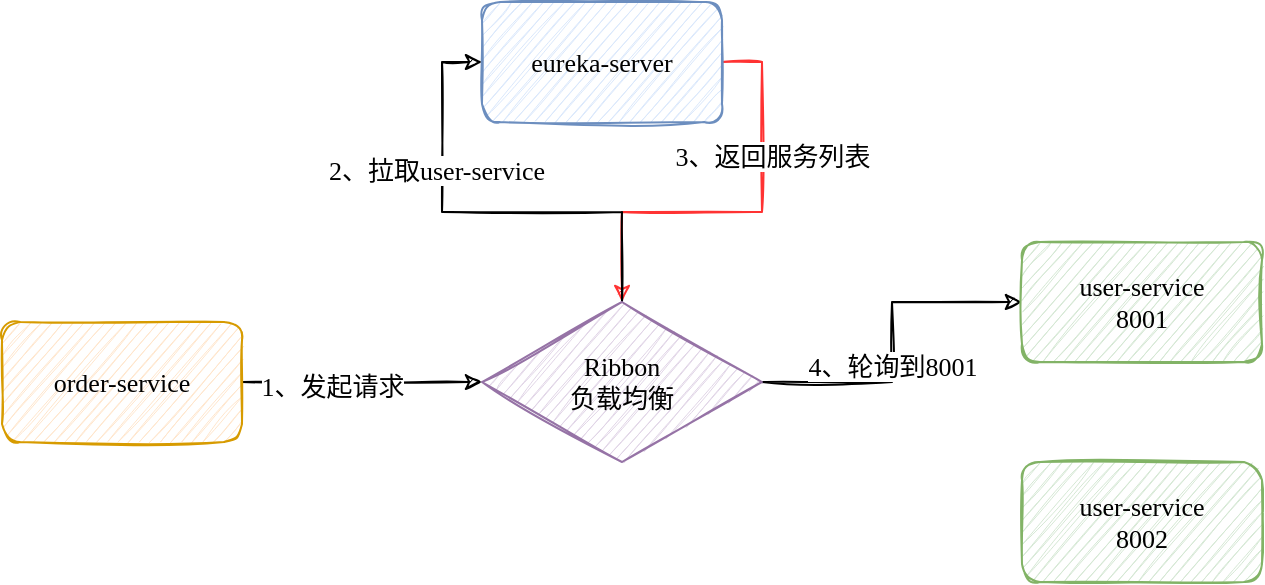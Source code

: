 <mxfile version="13.9.9" type="device"><diagram id="DAqW0gHOA6SsWwbEKl5t" name="第 1 页"><mxGraphModel dx="1038" dy="616" grid="0" gridSize="10" guides="1" tooltips="1" connect="1" arrows="1" fold="1" page="1" pageScale="1" pageWidth="827" pageHeight="1169" math="0" shadow="0"><root><mxCell id="0"/><mxCell id="1" parent="0"/><mxCell id="ea8q9OsyYM2CQGtNslJN-9" style="edgeStyle=orthogonalEdgeStyle;rounded=0;orthogonalLoop=1;jettySize=auto;html=1;entryX=0.5;entryY=0;entryDx=0;entryDy=0;strokeColor=#FF3333;sketch=1;fontSize=13;fontFamily=Noto Serif SC;fontSource=https%3A%2F%2Ffonts.googleapis.com%2Fcss%3Ffamily%3DNoto%2BSerif%2BSC;" edge="1" parent="1" source="ea8q9OsyYM2CQGtNslJN-2" target="ea8q9OsyYM2CQGtNslJN-3"><mxGeometry relative="1" as="geometry"><Array as="points"><mxPoint x="530" y="220"/><mxPoint x="530" y="295"/><mxPoint x="460" y="295"/></Array></mxGeometry></mxCell><mxCell id="ea8q9OsyYM2CQGtNslJN-15" value="3、返回服务列表" style="edgeLabel;html=1;align=center;verticalAlign=middle;resizable=0;points=[];fontSize=13;fontFamily=Noto Serif SC;fontSource=https%3A%2F%2Ffonts.googleapis.com%2Fcss%3Ffamily%3DNoto%2BSerif%2BSC;" vertex="1" connectable="0" parent="ea8q9OsyYM2CQGtNslJN-9"><mxGeometry x="-0.36" y="5" relative="1" as="geometry"><mxPoint as="offset"/></mxGeometry></mxCell><mxCell id="ea8q9OsyYM2CQGtNslJN-2" value="eureka-server" style="rounded=1;whiteSpace=wrap;html=1;fillColor=#dae8fc;strokeColor=#6c8ebf;sketch=1;fontSize=13;fontFamily=Noto Serif SC;fontSource=https%3A%2F%2Ffonts.googleapis.com%2Fcss%3Ffamily%3DNoto%2BSerif%2BSC;" vertex="1" parent="1"><mxGeometry x="390" y="190" width="120" height="60" as="geometry"/></mxCell><mxCell id="ea8q9OsyYM2CQGtNslJN-8" style="edgeStyle=orthogonalEdgeStyle;rounded=0;orthogonalLoop=1;jettySize=auto;html=1;entryX=0;entryY=0.5;entryDx=0;entryDy=0;sketch=1;fontSize=13;fontFamily=Noto Serif SC;fontSource=https%3A%2F%2Ffonts.googleapis.com%2Fcss%3Ffamily%3DNoto%2BSerif%2BSC;" edge="1" parent="1" source="ea8q9OsyYM2CQGtNslJN-3" target="ea8q9OsyYM2CQGtNslJN-2"><mxGeometry relative="1" as="geometry"/></mxCell><mxCell id="ea8q9OsyYM2CQGtNslJN-14" value="2、拉取user-service" style="edgeLabel;html=1;align=center;verticalAlign=middle;resizable=0;points=[];fontSize=13;fontFamily=Noto Serif SC;fontSource=https%3A%2F%2Ffonts.googleapis.com%2Fcss%3Ffamily%3DNoto%2BSerif%2BSC;" vertex="1" connectable="0" parent="ea8q9OsyYM2CQGtNslJN-8"><mxGeometry x="0.363" y="3" relative="1" as="geometry"><mxPoint as="offset"/></mxGeometry></mxCell><mxCell id="ea8q9OsyYM2CQGtNslJN-12" style="edgeStyle=orthogonalEdgeStyle;rounded=0;orthogonalLoop=1;jettySize=auto;html=1;sketch=1;fontSize=13;fontFamily=Noto Serif SC;fontSource=https%3A%2F%2Ffonts.googleapis.com%2Fcss%3Ffamily%3DNoto%2BSerif%2BSC;" edge="1" parent="1" source="ea8q9OsyYM2CQGtNslJN-3" target="ea8q9OsyYM2CQGtNslJN-5"><mxGeometry relative="1" as="geometry"/></mxCell><mxCell id="ea8q9OsyYM2CQGtNslJN-13" value="4、轮询到8001" style="edgeLabel;html=1;align=center;verticalAlign=middle;resizable=0;points=[];fontSize=13;fontFamily=Noto Serif SC;fontSource=https%3A%2F%2Ffonts.googleapis.com%2Fcss%3Ffamily%3DNoto%2BSerif%2BSC;" vertex="1" connectable="0" parent="ea8q9OsyYM2CQGtNslJN-12"><mxGeometry x="-0.143" relative="1" as="geometry"><mxPoint as="offset"/></mxGeometry></mxCell><mxCell id="ea8q9OsyYM2CQGtNslJN-3" value="Ribbon&lt;br style=&quot;font-size: 13px;&quot;&gt;负载均衡" style="rhombus;whiteSpace=wrap;html=1;fillColor=#e1d5e7;strokeColor=#9673a6;shadow=0;sketch=1;fontSize=13;fontFamily=Noto Serif SC;fontSource=https%3A%2F%2Ffonts.googleapis.com%2Fcss%3Ffamily%3DNoto%2BSerif%2BSC;" vertex="1" parent="1"><mxGeometry x="390" y="340" width="140" height="80" as="geometry"/></mxCell><mxCell id="ea8q9OsyYM2CQGtNslJN-7" style="edgeStyle=orthogonalEdgeStyle;rounded=0;orthogonalLoop=1;jettySize=auto;html=1;sketch=1;fontSize=13;fontFamily=Noto Serif SC;fontSource=https%3A%2F%2Ffonts.googleapis.com%2Fcss%3Ffamily%3DNoto%2BSerif%2BSC;" edge="1" parent="1" source="ea8q9OsyYM2CQGtNslJN-4" target="ea8q9OsyYM2CQGtNslJN-3"><mxGeometry relative="1" as="geometry"><Array as="points"><mxPoint x="330" y="380"/><mxPoint x="330" y="380"/></Array></mxGeometry></mxCell><mxCell id="ea8q9OsyYM2CQGtNslJN-11" value="1、发起请求" style="edgeLabel;html=1;align=center;verticalAlign=middle;resizable=0;points=[];fontSize=13;fontFamily=Noto Serif SC;fontSource=https%3A%2F%2Ffonts.googleapis.com%2Fcss%3Ffamily%3DNoto%2BSerif%2BSC;" vertex="1" connectable="0" parent="ea8q9OsyYM2CQGtNslJN-7"><mxGeometry x="-0.253" y="-2" relative="1" as="geometry"><mxPoint as="offset"/></mxGeometry></mxCell><mxCell id="ea8q9OsyYM2CQGtNslJN-4" value="order-service" style="rounded=1;whiteSpace=wrap;html=1;fillColor=#ffe6cc;strokeColor=#d79b00;sketch=1;fontSize=13;fontFamily=Noto Serif SC;fontSource=https%3A%2F%2Ffonts.googleapis.com%2Fcss%3Ffamily%3DNoto%2BSerif%2BSC;" vertex="1" parent="1"><mxGeometry x="150" y="350" width="120" height="60" as="geometry"/></mxCell><mxCell id="ea8q9OsyYM2CQGtNslJN-5" value="user-service&lt;br style=&quot;font-size: 13px;&quot;&gt;8001" style="rounded=1;whiteSpace=wrap;html=1;fillColor=#d5e8d4;strokeColor=#82b366;sketch=1;fontSize=13;fontFamily=Noto Serif SC;fontSource=https%3A%2F%2Ffonts.googleapis.com%2Fcss%3Ffamily%3DNoto%2BSerif%2BSC;" vertex="1" parent="1"><mxGeometry x="660" y="310" width="120" height="60" as="geometry"/></mxCell><mxCell id="ea8q9OsyYM2CQGtNslJN-6" value="user-service&lt;br style=&quot;font-size: 13px;&quot;&gt;8002" style="rounded=1;whiteSpace=wrap;html=1;fillColor=#d5e8d4;strokeColor=#82b366;sketch=1;fontSize=13;fontFamily=Noto Serif SC;fontSource=https%3A%2F%2Ffonts.googleapis.com%2Fcss%3Ffamily%3DNoto%2BSerif%2BSC;" vertex="1" parent="1"><mxGeometry x="660" y="420" width="120" height="60" as="geometry"/></mxCell></root></mxGraphModel></diagram></mxfile>